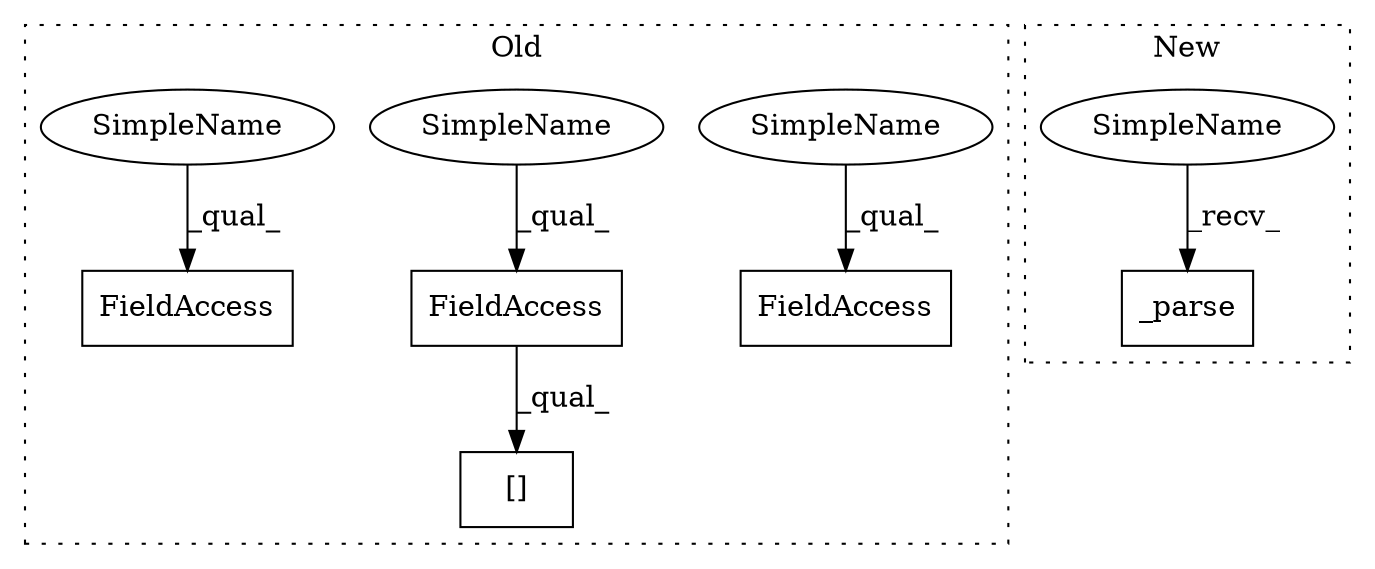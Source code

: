 digraph G {
subgraph cluster0 {
1 [label="[]" a="2" s="13928,13944" l="12,1" shape="box"];
3 [label="FieldAccess" a="22" s="13928" l="11" shape="box"];
4 [label="FieldAccess" a="22" s="13907" l="11" shape="box"];
5 [label="FieldAccess" a="22" s="13979" l="11" shape="box"];
6 [label="SimpleName" a="42" s="13979" l="4" shape="ellipse"];
7 [label="SimpleName" a="42" s="13928" l="4" shape="ellipse"];
8 [label="SimpleName" a="42" s="13907" l="4" shape="ellipse"];
label = "Old";
style="dotted";
}
subgraph cluster1 {
2 [label="_parse" a="32" s="13732,13761" l="7,1" shape="box"];
9 [label="SimpleName" a="42" s="13727" l="4" shape="ellipse"];
label = "New";
style="dotted";
}
3 -> 1 [label="_qual_"];
6 -> 5 [label="_qual_"];
7 -> 3 [label="_qual_"];
8 -> 4 [label="_qual_"];
9 -> 2 [label="_recv_"];
}